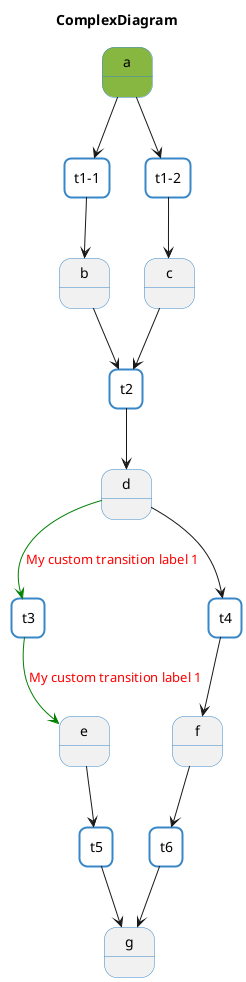 @startuml
allow_mixing
title ComplexDiagram
skinparam titleBorderRoundCorner 15
skinparam titleBorderThickness 2
skinparam state {
    BackgroundColor<<initial>> #87b741
    BackgroundColor<<marked>> #3887C6
    BorderColor #3887C6
    BorderColor<<marked>> Black
    FontColor<<marked>> White
}
skinparam agent {
    BackgroundColor #ffffff
    BorderColor #3887C6
}
state "a" <<initial>>
state "b"
state "c"
state "d"
state "e"
state "f"
state "g"
agent "t1-1"
agent "t1-2"
agent "t2"
agent "t2"
agent "t3"
agent "t4"
agent "t5"
agent "t6"
"a" --> "t1-1"
"t1-1" --> "b"
"a" --> "t1-2"
"t1-2" --> "c"
"b" --> "t2"
"t2" --> "d"
"c" --> "t2"
"d" -[#Green]-> "t3": "<font color=Red>My custom transition label 1</font>"
"t3" -[#Green]-> "e": "<font color=Red>My custom transition label 1</font>"
"d" --> "t4"
"t4" --> "f"
"e" --> "t5"
"t5" --> "g"
"f" --> "t6"
"t6" --> "g"
@enduml
